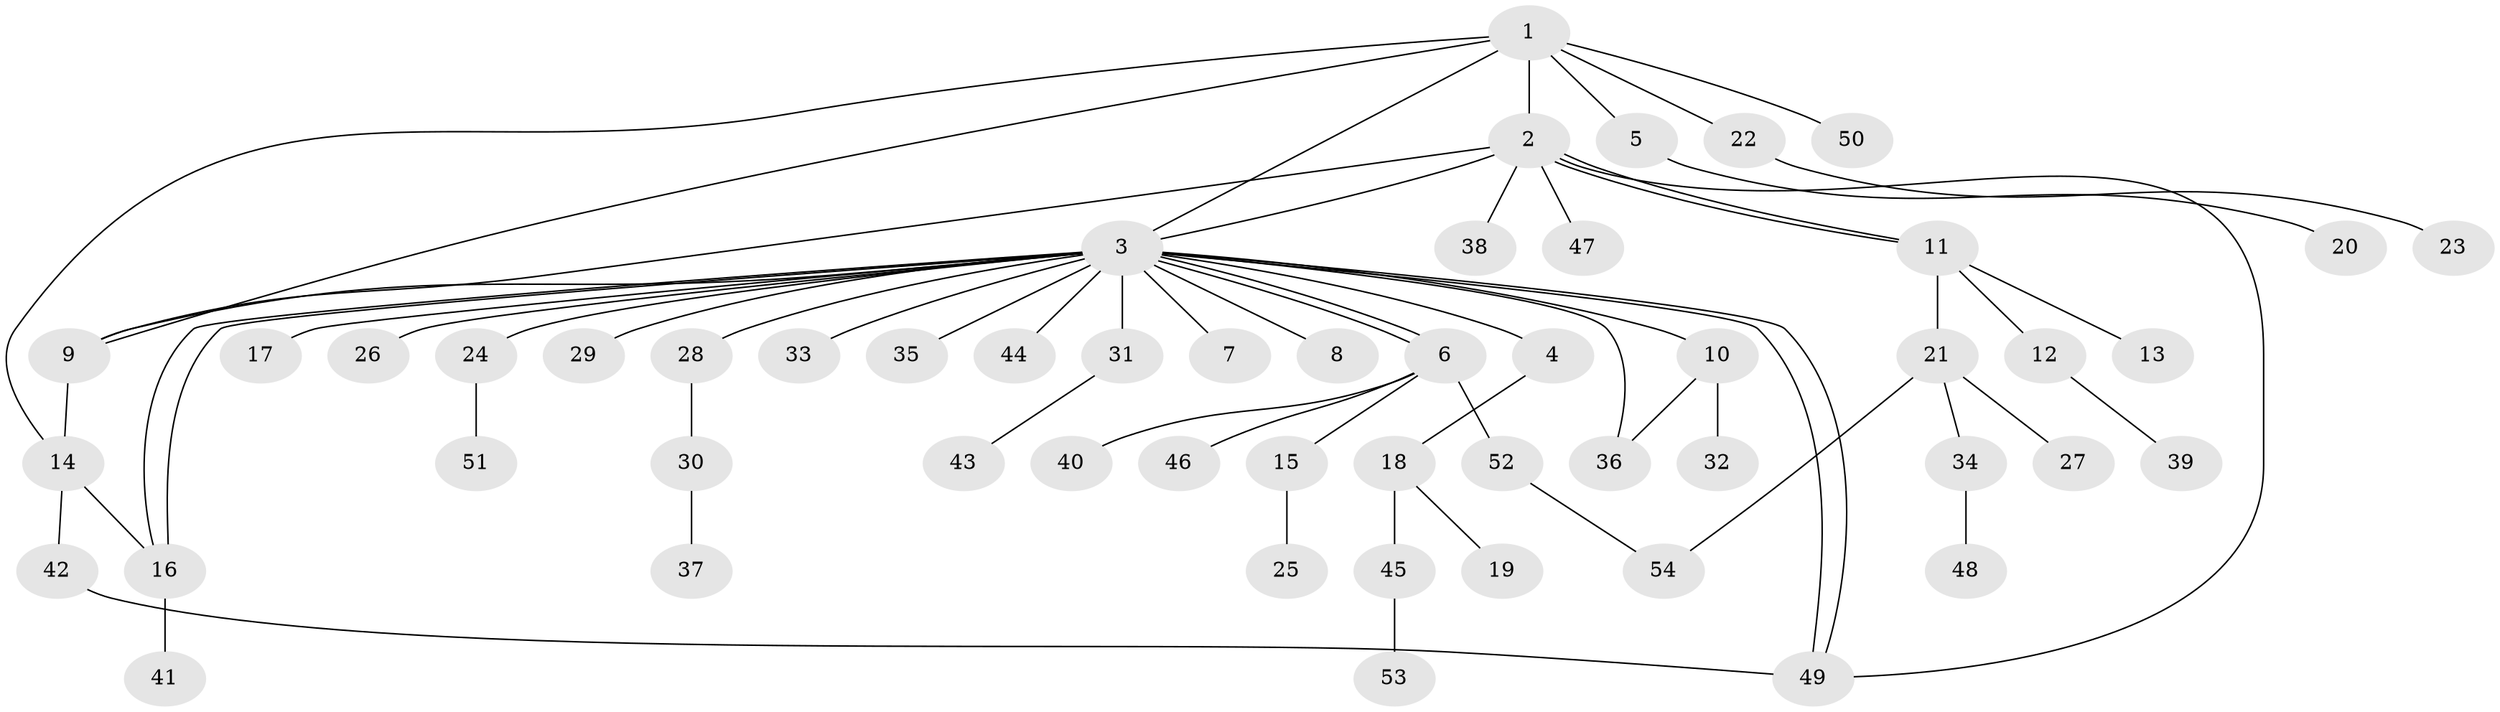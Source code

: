 // Generated by graph-tools (version 1.1) at 2025/35/03/09/25 02:35:43]
// undirected, 54 vertices, 66 edges
graph export_dot {
graph [start="1"]
  node [color=gray90,style=filled];
  1;
  2;
  3;
  4;
  5;
  6;
  7;
  8;
  9;
  10;
  11;
  12;
  13;
  14;
  15;
  16;
  17;
  18;
  19;
  20;
  21;
  22;
  23;
  24;
  25;
  26;
  27;
  28;
  29;
  30;
  31;
  32;
  33;
  34;
  35;
  36;
  37;
  38;
  39;
  40;
  41;
  42;
  43;
  44;
  45;
  46;
  47;
  48;
  49;
  50;
  51;
  52;
  53;
  54;
  1 -- 2;
  1 -- 3;
  1 -- 5;
  1 -- 9;
  1 -- 14;
  1 -- 22;
  1 -- 50;
  2 -- 3;
  2 -- 9;
  2 -- 11;
  2 -- 11;
  2 -- 38;
  2 -- 47;
  2 -- 49;
  3 -- 4;
  3 -- 6;
  3 -- 6;
  3 -- 7;
  3 -- 8;
  3 -- 9;
  3 -- 10;
  3 -- 16;
  3 -- 16;
  3 -- 17;
  3 -- 24;
  3 -- 26;
  3 -- 28;
  3 -- 29;
  3 -- 31;
  3 -- 33;
  3 -- 35;
  3 -- 36;
  3 -- 44;
  3 -- 49;
  3 -- 49;
  4 -- 18;
  5 -- 20;
  6 -- 15;
  6 -- 40;
  6 -- 46;
  6 -- 52;
  9 -- 14;
  10 -- 32;
  10 -- 36;
  11 -- 12;
  11 -- 13;
  11 -- 21;
  12 -- 39;
  14 -- 16;
  14 -- 42;
  15 -- 25;
  16 -- 41;
  18 -- 19;
  18 -- 45;
  21 -- 27;
  21 -- 34;
  21 -- 54;
  22 -- 23;
  24 -- 51;
  28 -- 30;
  30 -- 37;
  31 -- 43;
  34 -- 48;
  42 -- 49;
  45 -- 53;
  52 -- 54;
}
